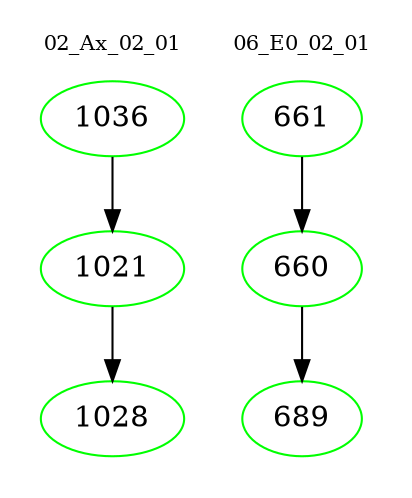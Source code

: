 digraph{
subgraph cluster_0 {
color = white
label = "02_Ax_02_01";
fontsize=10;
T0_1036 [label="1036", color="green"]
T0_1036 -> T0_1021 [color="black"]
T0_1021 [label="1021", color="green"]
T0_1021 -> T0_1028 [color="black"]
T0_1028 [label="1028", color="green"]
}
subgraph cluster_1 {
color = white
label = "06_E0_02_01";
fontsize=10;
T1_661 [label="661", color="green"]
T1_661 -> T1_660 [color="black"]
T1_660 [label="660", color="green"]
T1_660 -> T1_689 [color="black"]
T1_689 [label="689", color="green"]
}
}
